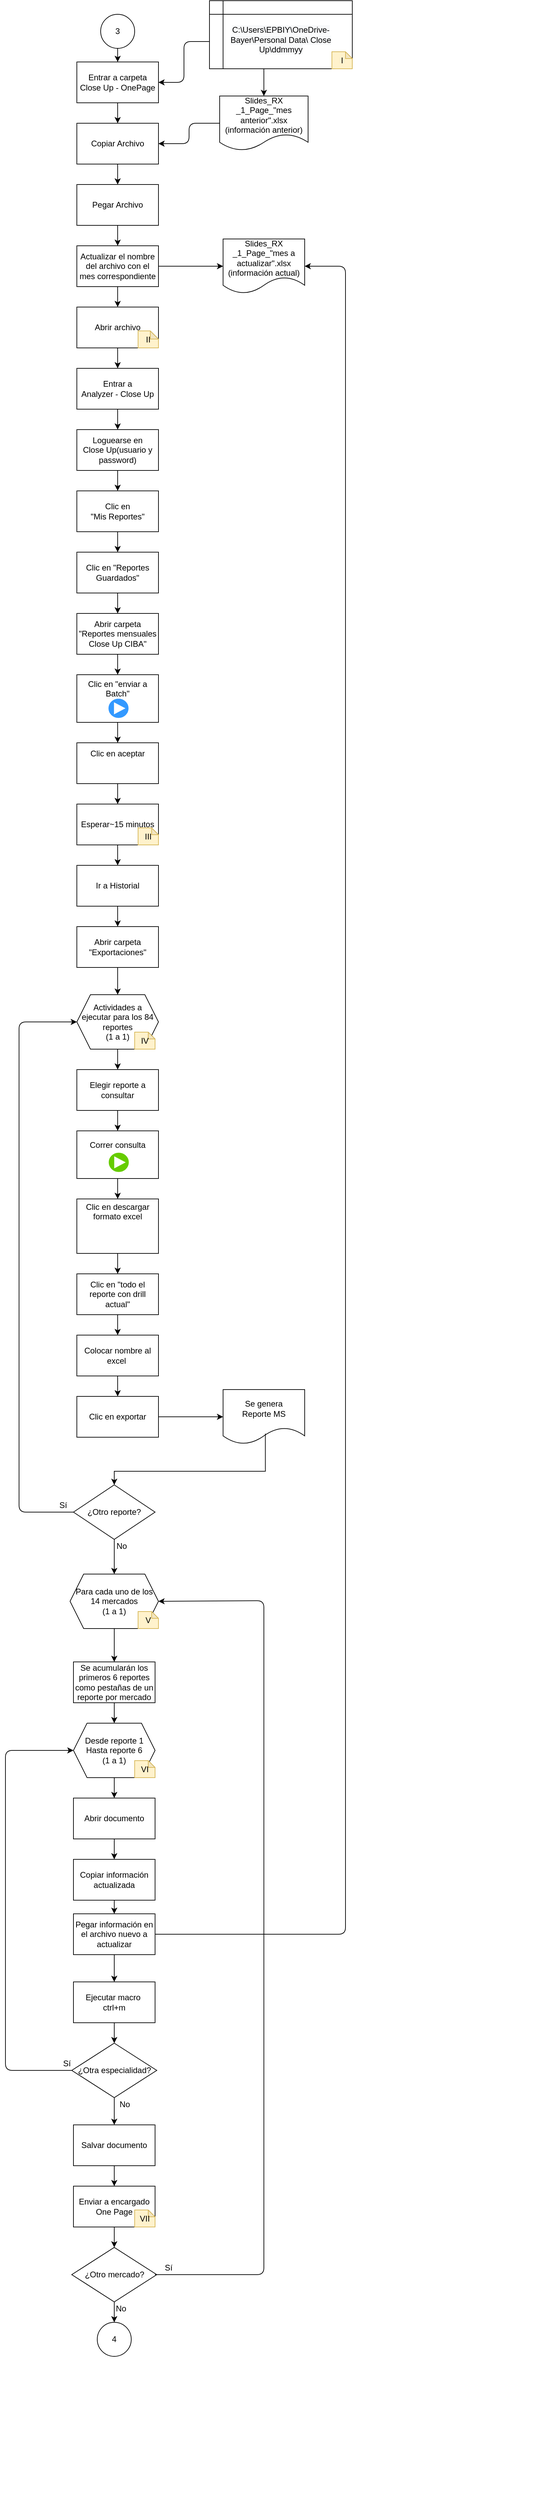 <mxfile version="13.6.2" type="github">
  <diagram id="-NI7jD1zWgYqVaLlK_oN" name="Page-1">
    <mxGraphModel dx="925" dy="537" grid="1" gridSize="10" guides="1" tooltips="1" connect="1" arrows="1" fold="1" page="1" pageScale="1" pageWidth="1169" pageHeight="1654" math="0" shadow="0">
      <root>
        <mxCell id="0" />
        <mxCell id="1" parent="0" />
        <mxCell id="rOsCPLhGjKYMU-jZKiCi-13" value="" style="group;" parent="1" vertex="1" connectable="0">
          <mxGeometry x="165" y="1080" width="120" height="70" as="geometry" />
        </mxCell>
        <mxCell id="rOsCPLhGjKYMU-jZKiCi-7" value="Clic en &quot;enviar a Batch&quot;&lt;br&gt;&lt;br&gt;&lt;br&gt;" style="whiteSpace=wrap;html=1;" parent="rOsCPLhGjKYMU-jZKiCi-13" vertex="1">
          <mxGeometry width="120" height="70" as="geometry" />
        </mxCell>
        <mxCell id="rOsCPLhGjKYMU-jZKiCi-8" value="" style="shape=mxgraph.bpmn.shape;html=1;verticalLabelPosition=bottom;labelBackgroundColor=#ffffff;verticalAlign=top;align=center;perimeter=ellipsePerimeter;outlineConnect=0;outline=end;symbol=signal;rotation=90;strokeColor=#FFFFFF;fillColor=#3399FF;" parent="rOsCPLhGjKYMU-jZKiCi-13" vertex="1">
          <mxGeometry x="45.63" y="33.13" width="31.25" height="32.5" as="geometry" />
        </mxCell>
        <mxCell id="CPMlRQxNfgsovF9pAXsS-1" value="3&lt;br&gt;" style="ellipse;whiteSpace=wrap;html=1;aspect=fixed;" parent="1" vertex="1">
          <mxGeometry x="200" y="110" width="50" height="50" as="geometry" />
        </mxCell>
        <mxCell id="CPMlRQxNfgsovF9pAXsS-2" value="Entrar a carpeta Close Up - OnePage" style="whiteSpace=wrap;html=1;" parent="1" vertex="1">
          <mxGeometry x="165" y="180" width="120" height="60" as="geometry" />
        </mxCell>
        <mxCell id="CPMlRQxNfgsovF9pAXsS-6" value="Copiar Archivo" style="whiteSpace=wrap;html=1;" parent="1" vertex="1">
          <mxGeometry x="165" y="270" width="120" height="60" as="geometry" />
        </mxCell>
        <mxCell id="CPMlRQxNfgsovF9pAXsS-11" value="Slides_RX _1_Page_&quot;mes anterior&quot;.xlsx (información anterior)" style="shape=document;whiteSpace=wrap;html=1;boundedLbl=1;" parent="1" vertex="1">
          <mxGeometry x="375" y="230" width="130" height="80" as="geometry" />
        </mxCell>
        <mxCell id="CPMlRQxNfgsovF9pAXsS-12" value="" style="endArrow=classic;html=1;exitX=0.5;exitY=1;exitDx=0;exitDy=0;entryX=0.5;entryY=0;entryDx=0;entryDy=0;" parent="1" source="CPMlRQxNfgsovF9pAXsS-1" target="CPMlRQxNfgsovF9pAXsS-2" edge="1">
          <mxGeometry width="50" height="50" relative="1" as="geometry">
            <mxPoint x="380" y="320" as="sourcePoint" />
            <mxPoint x="430" y="270" as="targetPoint" />
          </mxGeometry>
        </mxCell>
        <mxCell id="CPMlRQxNfgsovF9pAXsS-13" value="" style="endArrow=classic;html=1;exitX=0.5;exitY=1;exitDx=0;exitDy=0;entryX=0.5;entryY=0;entryDx=0;entryDy=0;" parent="1" source="CPMlRQxNfgsovF9pAXsS-2" target="CPMlRQxNfgsovF9pAXsS-6" edge="1">
          <mxGeometry width="50" height="50" relative="1" as="geometry">
            <mxPoint x="380" y="320" as="sourcePoint" />
            <mxPoint x="430" y="270" as="targetPoint" />
          </mxGeometry>
        </mxCell>
        <mxCell id="CPMlRQxNfgsovF9pAXsS-14" value="" style="endArrow=classic;html=1;exitX=0.5;exitY=1;exitDx=0;exitDy=0;entryX=0.5;entryY=0;entryDx=0;entryDy=0;" parent="1" target="CPMlRQxNfgsovF9pAXsS-11" edge="1">
          <mxGeometry width="50" height="50" relative="1" as="geometry">
            <mxPoint x="440" y="190" as="sourcePoint" />
            <mxPoint x="430" y="270" as="targetPoint" />
          </mxGeometry>
        </mxCell>
        <mxCell id="CPMlRQxNfgsovF9pAXsS-20" value="" style="edgeStyle=elbowEdgeStyle;elbow=horizontal;endArrow=classic;html=1;exitX=0;exitY=0.5;exitDx=0;exitDy=0;entryX=1;entryY=0.5;entryDx=0;entryDy=0;" parent="1" target="CPMlRQxNfgsovF9pAXsS-2" edge="1">
          <mxGeometry width="50" height="50" relative="1" as="geometry">
            <mxPoint x="360" y="150" as="sourcePoint" />
            <mxPoint x="430" y="270" as="targetPoint" />
          </mxGeometry>
        </mxCell>
        <mxCell id="CPMlRQxNfgsovF9pAXsS-22" value="" style="edgeStyle=elbowEdgeStyle;elbow=horizontal;endArrow=classic;html=1;exitX=0;exitY=0.5;exitDx=0;exitDy=0;entryX=1;entryY=0.5;entryDx=0;entryDy=0;" parent="1" source="CPMlRQxNfgsovF9pAXsS-11" target="CPMlRQxNfgsovF9pAXsS-6" edge="1">
          <mxGeometry width="50" height="50" relative="1" as="geometry">
            <mxPoint x="370" y="160" as="sourcePoint" />
            <mxPoint x="295" y="220" as="targetPoint" />
          </mxGeometry>
        </mxCell>
        <mxCell id="CPMlRQxNfgsovF9pAXsS-23" value="Pegar Archivo" style="whiteSpace=wrap;html=1;" parent="1" vertex="1">
          <mxGeometry x="165" y="360" width="120" height="60" as="geometry" />
        </mxCell>
        <mxCell id="CPMlRQxNfgsovF9pAXsS-36" value="" style="edgeStyle=orthogonalEdgeStyle;orthogonalLoop=1;jettySize=auto;html=1;" parent="1" source="CPMlRQxNfgsovF9pAXsS-24" target="CPMlRQxNfgsovF9pAXsS-25" edge="1">
          <mxGeometry relative="1" as="geometry" />
        </mxCell>
        <mxCell id="CPMlRQxNfgsovF9pAXsS-24" value="Actualizar el nombre del archivo con el mes correspondiente" style="whiteSpace=wrap;html=1;" parent="1" vertex="1">
          <mxGeometry x="165" y="450" width="120" height="60" as="geometry" />
        </mxCell>
        <mxCell id="CPMlRQxNfgsovF9pAXsS-25" value="Slides_RX _1_Page_&quot;mes a actualizar&quot;.xlsx (información actual)" style="shape=document;whiteSpace=wrap;html=1;boundedLbl=1;" parent="1" vertex="1">
          <mxGeometry x="380" y="440" width="120" height="80" as="geometry" />
        </mxCell>
        <mxCell id="CPMlRQxNfgsovF9pAXsS-26" value="Abrir archivo" style="whiteSpace=wrap;html=1;" parent="1" vertex="1">
          <mxGeometry x="165" y="540" width="120" height="60" as="geometry" />
        </mxCell>
        <mxCell id="CPMlRQxNfgsovF9pAXsS-34" value="" style="edgeStyle=orthogonalEdgeStyle;orthogonalLoop=1;jettySize=auto;html=1;" parent="1" source="CPMlRQxNfgsovF9pAXsS-27" target="CPMlRQxNfgsovF9pAXsS-28" edge="1">
          <mxGeometry relative="1" as="geometry" />
        </mxCell>
        <mxCell id="CPMlRQxNfgsovF9pAXsS-27" value="Entrar a &lt;br&gt;Analyzer - Close Up" style="whiteSpace=wrap;html=1;" parent="1" vertex="1">
          <mxGeometry x="165" y="630" width="120" height="60" as="geometry" />
        </mxCell>
        <mxCell id="rOsCPLhGjKYMU-jZKiCi-2" value="" style="edgeStyle=orthogonalEdgeStyle;orthogonalLoop=1;jettySize=auto;html=1;" parent="1" source="CPMlRQxNfgsovF9pAXsS-28" target="rOsCPLhGjKYMU-jZKiCi-1" edge="1">
          <mxGeometry relative="1" as="geometry" />
        </mxCell>
        <mxCell id="CPMlRQxNfgsovF9pAXsS-28" value="Loguearse en &lt;br&gt;Close Up(usuario y password)" style="whiteSpace=wrap;html=1;" parent="1" vertex="1">
          <mxGeometry x="165" y="720" width="120" height="60" as="geometry" />
        </mxCell>
        <mxCell id="CPMlRQxNfgsovF9pAXsS-29" value="" style="endArrow=classic;html=1;exitX=0.5;exitY=1;exitDx=0;exitDy=0;entryX=0.5;entryY=0;entryDx=0;entryDy=0;" parent="1" source="CPMlRQxNfgsovF9pAXsS-6" target="CPMlRQxNfgsovF9pAXsS-23" edge="1">
          <mxGeometry width="50" height="50" relative="1" as="geometry">
            <mxPoint x="380" y="480" as="sourcePoint" />
            <mxPoint x="430" y="430" as="targetPoint" />
          </mxGeometry>
        </mxCell>
        <mxCell id="CPMlRQxNfgsovF9pAXsS-30" value="" style="endArrow=classic;html=1;exitX=0.5;exitY=1;exitDx=0;exitDy=0;" parent="1" source="CPMlRQxNfgsovF9pAXsS-23" target="CPMlRQxNfgsovF9pAXsS-24" edge="1">
          <mxGeometry width="50" height="50" relative="1" as="geometry">
            <mxPoint x="380" y="480" as="sourcePoint" />
            <mxPoint x="430" y="430" as="targetPoint" />
          </mxGeometry>
        </mxCell>
        <mxCell id="CPMlRQxNfgsovF9pAXsS-31" value="" style="endArrow=classic;html=1;exitX=0.5;exitY=1;exitDx=0;exitDy=0;entryX=0.5;entryY=0;entryDx=0;entryDy=0;" parent="1" source="CPMlRQxNfgsovF9pAXsS-24" target="CPMlRQxNfgsovF9pAXsS-26" edge="1">
          <mxGeometry width="50" height="50" relative="1" as="geometry">
            <mxPoint x="380" y="480" as="sourcePoint" />
            <mxPoint x="430" y="430" as="targetPoint" />
          </mxGeometry>
        </mxCell>
        <mxCell id="CPMlRQxNfgsovF9pAXsS-32" value="" style="endArrow=classic;html=1;exitX=0.5;exitY=1;exitDx=0;exitDy=0;entryX=0.5;entryY=0;entryDx=0;entryDy=0;" parent="1" source="CPMlRQxNfgsovF9pAXsS-26" target="CPMlRQxNfgsovF9pAXsS-27" edge="1">
          <mxGeometry width="50" height="50" relative="1" as="geometry">
            <mxPoint x="380" y="480" as="sourcePoint" />
            <mxPoint x="430" y="430" as="targetPoint" />
          </mxGeometry>
        </mxCell>
        <mxCell id="rOsCPLhGjKYMU-jZKiCi-4" value="" style="edgeStyle=orthogonalEdgeStyle;orthogonalLoop=1;jettySize=auto;html=1;" parent="1" source="rOsCPLhGjKYMU-jZKiCi-1" target="rOsCPLhGjKYMU-jZKiCi-3" edge="1">
          <mxGeometry relative="1" as="geometry" />
        </mxCell>
        <mxCell id="rOsCPLhGjKYMU-jZKiCi-1" value="Clic en &lt;br&gt;&quot;Mis Reportes&quot;" style="whiteSpace=wrap;html=1;" parent="1" vertex="1">
          <mxGeometry x="165" y="810" width="120" height="60" as="geometry" />
        </mxCell>
        <mxCell id="rOsCPLhGjKYMU-jZKiCi-6" value="" style="edgeStyle=orthogonalEdgeStyle;orthogonalLoop=1;jettySize=auto;html=1;" parent="1" source="rOsCPLhGjKYMU-jZKiCi-3" target="rOsCPLhGjKYMU-jZKiCi-5" edge="1">
          <mxGeometry relative="1" as="geometry" />
        </mxCell>
        <mxCell id="rOsCPLhGjKYMU-jZKiCi-3" value="Clic en &quot;Reportes Guardados&quot;" style="whiteSpace=wrap;html=1;" parent="1" vertex="1">
          <mxGeometry x="165" y="900" width="120" height="60" as="geometry" />
        </mxCell>
        <mxCell id="rOsCPLhGjKYMU-jZKiCi-12" value="" style="edgeStyle=orthogonalEdgeStyle;orthogonalLoop=1;jettySize=auto;html=1;" parent="1" source="rOsCPLhGjKYMU-jZKiCi-5" edge="1">
          <mxGeometry relative="1" as="geometry">
            <mxPoint x="225" y="1080" as="targetPoint" />
          </mxGeometry>
        </mxCell>
        <mxCell id="rOsCPLhGjKYMU-jZKiCi-5" value="Abrir carpeta &quot;Reportes mensuales Close Up CIBA&quot;" style="whiteSpace=wrap;html=1;" parent="1" vertex="1">
          <mxGeometry x="165" y="990" width="120" height="60" as="geometry" />
        </mxCell>
        <mxCell id="rOsCPLhGjKYMU-jZKiCi-38" value="" style="edgeStyle=orthogonalEdgeStyle;orthogonalLoop=1;jettySize=auto;html=1;" parent="1" source="rOsCPLhGjKYMU-jZKiCi-17" target="rOsCPLhGjKYMU-jZKiCi-37" edge="1">
          <mxGeometry relative="1" as="geometry" />
        </mxCell>
        <mxCell id="rOsCPLhGjKYMU-jZKiCi-17" value="Clic en aceptar&lt;br&gt;&lt;br&gt;&lt;br&gt;" style="whiteSpace=wrap;html=1;" parent="1" vertex="1">
          <mxGeometry x="165" y="1180" width="120" height="60" as="geometry" />
        </mxCell>
        <mxCell id="rOsCPLhGjKYMU-jZKiCi-30" value="" style="shape=image;html=1;verticalAlign=top;verticalLabelPosition=bottom;labelBackgroundColor=#ffffff;imageAspect=0;aspect=fixed;image=https://cdn3.iconfinder.com/data/icons/musthave/128/Check.png;strokeColor=#FFFFFF;fillColor=#3399FF;" parent="1" vertex="1">
          <mxGeometry x="211" y="1212" width="28" height="28" as="geometry" />
        </mxCell>
        <mxCell id="rOsCPLhGjKYMU-jZKiCi-35" value="" style="edgeStyle=orthogonalEdgeStyle;orthogonalLoop=1;jettySize=auto;html=1;" parent="1" source="rOsCPLhGjKYMU-jZKiCi-7" edge="1">
          <mxGeometry relative="1" as="geometry">
            <mxPoint x="225" y="1180" as="targetPoint" />
          </mxGeometry>
        </mxCell>
        <mxCell id="rOsCPLhGjKYMU-jZKiCi-40" value="" style="edgeStyle=orthogonalEdgeStyle;orthogonalLoop=1;jettySize=auto;html=1;" parent="1" source="rOsCPLhGjKYMU-jZKiCi-37" target="rOsCPLhGjKYMU-jZKiCi-39" edge="1">
          <mxGeometry relative="1" as="geometry" />
        </mxCell>
        <mxCell id="rOsCPLhGjKYMU-jZKiCi-37" value="Esperar~15 minutos" style="whiteSpace=wrap;html=1;" parent="1" vertex="1">
          <mxGeometry x="165" y="1270" width="120" height="60" as="geometry" />
        </mxCell>
        <mxCell id="rOsCPLhGjKYMU-jZKiCi-42" value="" style="edgeStyle=orthogonalEdgeStyle;orthogonalLoop=1;jettySize=auto;html=1;" parent="1" source="rOsCPLhGjKYMU-jZKiCi-39" target="rOsCPLhGjKYMU-jZKiCi-41" edge="1">
          <mxGeometry relative="1" as="geometry" />
        </mxCell>
        <mxCell id="rOsCPLhGjKYMU-jZKiCi-39" value="Ir a Historial" style="whiteSpace=wrap;html=1;" parent="1" vertex="1">
          <mxGeometry x="165" y="1360" width="120" height="60" as="geometry" />
        </mxCell>
        <mxCell id="rOsCPLhGjKYMU-jZKiCi-99" value="" style="edgeStyle=orthogonalEdgeStyle;rounded=0;orthogonalLoop=1;jettySize=auto;html=1;" parent="1" source="rOsCPLhGjKYMU-jZKiCi-41" target="rOsCPLhGjKYMU-jZKiCi-98" edge="1">
          <mxGeometry relative="1" as="geometry" />
        </mxCell>
        <mxCell id="rOsCPLhGjKYMU-jZKiCi-41" value="Abrir carpeta &quot;Exportaciones&quot;" style="whiteSpace=wrap;html=1;" parent="1" vertex="1">
          <mxGeometry x="165" y="1450" width="120" height="60" as="geometry" />
        </mxCell>
        <mxCell id="rOsCPLhGjKYMU-jZKiCi-56" value="" style="edgeStyle=orthogonalEdgeStyle;orthogonalLoop=1;jettySize=auto;html=1;" parent="1" source="rOsCPLhGjKYMU-jZKiCi-52" target="rOsCPLhGjKYMU-jZKiCi-54" edge="1">
          <mxGeometry relative="1" as="geometry" />
        </mxCell>
        <mxCell id="rOsCPLhGjKYMU-jZKiCi-70" value="" style="endArrow=classic;html=1;entryX=1;entryY=0.5;entryDx=0;entryDy=0;exitX=1;exitY=0.5;exitDx=0;exitDy=0;" parent="1" source="rOsCPLhGjKYMU-jZKiCi-68" target="CPMlRQxNfgsovF9pAXsS-25" edge="1">
          <mxGeometry width="50" height="50" relative="1" as="geometry">
            <mxPoint x="460" y="2520" as="sourcePoint" />
            <mxPoint x="640" y="480" as="targetPoint" />
            <Array as="points">
              <mxPoint x="560" y="2930" />
              <mxPoint x="560" y="480" />
            </Array>
          </mxGeometry>
        </mxCell>
        <mxCell id="rOsCPLhGjKYMU-jZKiCi-80" value="" style="endArrow=classic;html=1;entryX=0;entryY=0.5;entryDx=0;entryDy=0;exitX=0;exitY=0.5;exitDx=0;exitDy=0;" parent="1" source="rOsCPLhGjKYMU-jZKiCi-71" target="rOsCPLhGjKYMU-jZKiCi-98" edge="1">
          <mxGeometry width="50" height="50" relative="1" as="geometry">
            <mxPoint x="30" y="2690" as="sourcePoint" />
            <mxPoint x="130" y="1558.519" as="targetPoint" />
            <Array as="points">
              <mxPoint x="80" y="2310" />
              <mxPoint x="80" y="1590" />
            </Array>
          </mxGeometry>
        </mxCell>
        <mxCell id="rOsCPLhGjKYMU-jZKiCi-96" value="" style="group" parent="1" vertex="1" connectable="0">
          <mxGeometry x="165" y="2050" width="335" height="160" as="geometry" />
        </mxCell>
        <mxCell id="rOsCPLhGjKYMU-jZKiCi-54" value="Colocar nombre al excel&amp;nbsp;" style="whiteSpace=wrap;html=1;" parent="rOsCPLhGjKYMU-jZKiCi-96" vertex="1">
          <mxGeometry width="120" height="60" as="geometry" />
        </mxCell>
        <mxCell id="rOsCPLhGjKYMU-jZKiCi-57" value="Clic en exportar" style="whiteSpace=wrap;html=1;" parent="rOsCPLhGjKYMU-jZKiCi-96" vertex="1">
          <mxGeometry y="90" width="120" height="60" as="geometry" />
        </mxCell>
        <mxCell id="rOsCPLhGjKYMU-jZKiCi-58" value="" style="edgeStyle=orthogonalEdgeStyle;orthogonalLoop=1;jettySize=auto;html=1;" parent="rOsCPLhGjKYMU-jZKiCi-96" source="rOsCPLhGjKYMU-jZKiCi-54" target="rOsCPLhGjKYMU-jZKiCi-57" edge="1">
          <mxGeometry relative="1" as="geometry" />
        </mxCell>
        <mxCell id="rOsCPLhGjKYMU-jZKiCi-60" value="Se genera&lt;br&gt;Reporte MS" style="shape=document;whiteSpace=wrap;html=1;boundedLbl=1;" parent="rOsCPLhGjKYMU-jZKiCi-96" vertex="1">
          <mxGeometry x="215" y="80" width="120" height="80" as="geometry" />
        </mxCell>
        <mxCell id="rOsCPLhGjKYMU-jZKiCi-61" value="" style="edgeStyle=orthogonalEdgeStyle;orthogonalLoop=1;jettySize=auto;html=1;" parent="rOsCPLhGjKYMU-jZKiCi-96" source="rOsCPLhGjKYMU-jZKiCi-57" target="rOsCPLhGjKYMU-jZKiCi-60" edge="1">
          <mxGeometry relative="1" as="geometry" />
        </mxCell>
        <mxCell id="rOsCPLhGjKYMU-jZKiCi-97" value="" style="group" parent="1" vertex="1" connectable="0">
          <mxGeometry x="165" y="1660" width="120" height="360" as="geometry" />
        </mxCell>
        <mxCell id="rOsCPLhGjKYMU-jZKiCi-43" value="Elegir reporte a consultar" style="whiteSpace=wrap;html=1;" parent="rOsCPLhGjKYMU-jZKiCi-97" vertex="1">
          <mxGeometry width="120" height="60" as="geometry" />
        </mxCell>
        <mxCell id="rOsCPLhGjKYMU-jZKiCi-44" value="Correr consulta&lt;br&gt;&lt;br&gt;&lt;br&gt;" style="whiteSpace=wrap;html=1;" parent="rOsCPLhGjKYMU-jZKiCi-97" vertex="1">
          <mxGeometry y="90" width="120" height="70" as="geometry" />
        </mxCell>
        <mxCell id="rOsCPLhGjKYMU-jZKiCi-46" value="" style="edgeStyle=orthogonalEdgeStyle;orthogonalLoop=1;jettySize=auto;html=1;" parent="rOsCPLhGjKYMU-jZKiCi-97" source="rOsCPLhGjKYMU-jZKiCi-43" target="rOsCPLhGjKYMU-jZKiCi-44" edge="1">
          <mxGeometry relative="1" as="geometry" />
        </mxCell>
        <mxCell id="rOsCPLhGjKYMU-jZKiCi-48" value="" style="shape=mxgraph.bpmn.shape;html=1;verticalLabelPosition=bottom;labelBackgroundColor=#ffffff;verticalAlign=top;align=center;perimeter=ellipsePerimeter;outlineConnect=0;outline=end;symbol=signal;rotation=90;strokeColor=#FFFFFF;fillColor=#66CC00;" parent="rOsCPLhGjKYMU-jZKiCi-97" vertex="1">
          <mxGeometry x="46" y="120" width="31.25" height="32.5" as="geometry" />
        </mxCell>
        <mxCell id="rOsCPLhGjKYMU-jZKiCi-49" value="Clic en descargar formato excel&lt;br&gt;&lt;br&gt;&lt;br&gt;&lt;br&gt;" style="whiteSpace=wrap;html=1;" parent="rOsCPLhGjKYMU-jZKiCi-97" vertex="1">
          <mxGeometry y="190" width="120" height="80" as="geometry" />
        </mxCell>
        <mxCell id="rOsCPLhGjKYMU-jZKiCi-50" value="" style="edgeStyle=orthogonalEdgeStyle;orthogonalLoop=1;jettySize=auto;html=1;" parent="rOsCPLhGjKYMU-jZKiCi-97" source="rOsCPLhGjKYMU-jZKiCi-44" target="rOsCPLhGjKYMU-jZKiCi-49" edge="1">
          <mxGeometry relative="1" as="geometry" />
        </mxCell>
        <mxCell id="rOsCPLhGjKYMU-jZKiCi-51" value="" style="shape=image;html=1;verticalAlign=top;verticalLabelPosition=bottom;labelBackgroundColor=#ffffff;imageAspect=0;aspect=fixed;image=https://cdn4.iconfinder.com/data/icons/logos-and-brands/512/119_Excel_logo_logos-128.png;strokeColor=#FFFFFF;fillColor=#66CC00;" parent="rOsCPLhGjKYMU-jZKiCi-97" vertex="1">
          <mxGeometry x="44" y="230" width="30" height="30" as="geometry" />
        </mxCell>
        <mxCell id="rOsCPLhGjKYMU-jZKiCi-52" value="Clic en &quot;todo el reporte con drill actual&quot;" style="whiteSpace=wrap;html=1;" parent="rOsCPLhGjKYMU-jZKiCi-97" vertex="1">
          <mxGeometry y="300" width="120" height="60" as="geometry" />
        </mxCell>
        <mxCell id="rOsCPLhGjKYMU-jZKiCi-53" value="" style="edgeStyle=orthogonalEdgeStyle;orthogonalLoop=1;jettySize=auto;html=1;" parent="rOsCPLhGjKYMU-jZKiCi-97" source="rOsCPLhGjKYMU-jZKiCi-49" target="rOsCPLhGjKYMU-jZKiCi-52" edge="1">
          <mxGeometry relative="1" as="geometry" />
        </mxCell>
        <mxCell id="rOsCPLhGjKYMU-jZKiCi-98" value="Actividades a &lt;br&gt;ejecutar para los 84 reportes&lt;br&gt;(1 a 1)" style="shape=hexagon;perimeter=hexagonPerimeter2;whiteSpace=wrap;html=1;fixedSize=1;" parent="1" vertex="1">
          <mxGeometry x="165" y="1550" width="120" height="80" as="geometry" />
        </mxCell>
        <mxCell id="rOsCPLhGjKYMU-jZKiCi-100" value="" style="endArrow=classic;html=1;exitX=0.5;exitY=1;exitDx=0;exitDy=0;" parent="1" source="rOsCPLhGjKYMU-jZKiCi-98" target="rOsCPLhGjKYMU-jZKiCi-43" edge="1">
          <mxGeometry width="50" height="50" relative="1" as="geometry">
            <mxPoint x="210" y="1580" as="sourcePoint" />
            <mxPoint x="260" y="1530" as="targetPoint" />
          </mxGeometry>
        </mxCell>
        <mxCell id="rOsCPLhGjKYMU-jZKiCi-101" value="" style="group" parent="1" vertex="1" connectable="0">
          <mxGeometry x="120" y="2660" width="410" height="1100" as="geometry" />
        </mxCell>
        <mxCell id="rOsCPLhGjKYMU-jZKiCi-95" value="" style="group" parent="rOsCPLhGjKYMU-jZKiCi-101" vertex="1" connectable="0">
          <mxGeometry x="40" width="370" height="1100" as="geometry" />
        </mxCell>
        <mxCell id="rOsCPLhGjKYMU-jZKiCi-121" value="" style="group" parent="rOsCPLhGjKYMU-jZKiCi-95" vertex="1" connectable="0">
          <mxGeometry x="590" y="41" width="120" height="60" as="geometry" />
        </mxCell>
        <mxCell id="rOsCPLhGjKYMU-jZKiCi-126" value="" style="group" parent="rOsCPLhGjKYMU-jZKiCi-101" vertex="1" connectable="0">
          <mxGeometry y="240" width="270" height="860" as="geometry" />
        </mxCell>
        <mxCell id="rOsCPLhGjKYMU-jZKiCi-68" value="Pegar información en el archivo nuevo a actualizar" style="whiteSpace=wrap;html=1;" parent="rOsCPLhGjKYMU-jZKiCi-126" vertex="1">
          <mxGeometry x="40" width="120" height="60" as="geometry" />
        </mxCell>
        <mxCell id="rOsCPLhGjKYMU-jZKiCi-93" value="" style="group" parent="rOsCPLhGjKYMU-jZKiCi-126" vertex="1" connectable="0">
          <mxGeometry y="100" width="170" height="199" as="geometry" />
        </mxCell>
        <mxCell id="rOsCPLhGjKYMU-jZKiCi-74" value="Ejecutar macro&amp;nbsp;&lt;br&gt;ctrl+m" style="whiteSpace=wrap;html=1;" parent="rOsCPLhGjKYMU-jZKiCi-93" vertex="1">
          <mxGeometry x="40" width="120" height="60" as="geometry" />
        </mxCell>
        <mxCell id="rOsCPLhGjKYMU-jZKiCi-108" value="¿Otra especialidad?" style="rhombus;whiteSpace=wrap;html=1;" parent="rOsCPLhGjKYMU-jZKiCi-93" vertex="1">
          <mxGeometry x="37.5" y="90" width="125" height="80" as="geometry" />
        </mxCell>
        <mxCell id="rOsCPLhGjKYMU-jZKiCi-137" value="" style="endArrow=classic;html=1;exitX=0.5;exitY=1;exitDx=0;exitDy=0;" parent="rOsCPLhGjKYMU-jZKiCi-93" source="rOsCPLhGjKYMU-jZKiCi-74" target="rOsCPLhGjKYMU-jZKiCi-108" edge="1">
          <mxGeometry width="50" height="50" relative="1" as="geometry">
            <mxPoint x="90" y="230" as="sourcePoint" />
            <mxPoint x="140" y="180" as="targetPoint" />
          </mxGeometry>
        </mxCell>
        <mxCell id="rOsCPLhGjKYMU-jZKiCi-138" value="Sí" style="text;html=1;align=center;verticalAlign=middle;resizable=0;points=[];autosize=1;" parent="rOsCPLhGjKYMU-jZKiCi-93" vertex="1">
          <mxGeometry x="15" y="110" width="30" height="20" as="geometry" />
        </mxCell>
        <mxCell id="rOsCPLhGjKYMU-jZKiCi-139" value="No" style="text;html=1;align=center;verticalAlign=middle;resizable=0;points=[];autosize=1;" parent="rOsCPLhGjKYMU-jZKiCi-93" vertex="1">
          <mxGeometry x="100" y="170" width="30" height="20" as="geometry" />
        </mxCell>
        <mxCell id="rOsCPLhGjKYMU-jZKiCi-81" value="" style="endArrow=classic;html=1;entryX=0.5;entryY=0;entryDx=0;entryDy=0;exitX=0.5;exitY=1;exitDx=0;exitDy=0;" parent="rOsCPLhGjKYMU-jZKiCi-126" source="rOsCPLhGjKYMU-jZKiCi-108" target="rOsCPLhGjKYMU-jZKiCi-73" edge="1">
          <mxGeometry width="50" height="50" relative="1" as="geometry">
            <mxPoint x="70" y="300" as="sourcePoint" />
            <mxPoint x="305" y="70" as="targetPoint" />
            <Array as="points">
              <mxPoint x="100" y="300" />
            </Array>
          </mxGeometry>
        </mxCell>
        <mxCell id="rOsCPLhGjKYMU-jZKiCi-78" value="" style="edgeStyle=orthogonalEdgeStyle;orthogonalLoop=1;jettySize=auto;html=1;" parent="rOsCPLhGjKYMU-jZKiCi-126" source="rOsCPLhGjKYMU-jZKiCi-68" target="rOsCPLhGjKYMU-jZKiCi-74" edge="1">
          <mxGeometry relative="1" as="geometry" />
        </mxCell>
        <mxCell id="rOsCPLhGjKYMU-jZKiCi-73" value="Salvar documento" style="whiteSpace=wrap;html=1;" parent="rOsCPLhGjKYMU-jZKiCi-126" vertex="1">
          <mxGeometry x="40" y="310" width="120" height="60" as="geometry" />
        </mxCell>
        <mxCell id="rOsCPLhGjKYMU-jZKiCi-85" value="Enviar a encargado One Page" style="whiteSpace=wrap;html=1;" parent="rOsCPLhGjKYMU-jZKiCi-126" vertex="1">
          <mxGeometry x="40" y="400" width="120" height="60" as="geometry" />
        </mxCell>
        <mxCell id="rOsCPLhGjKYMU-jZKiCi-87" value="4" style="ellipse;whiteSpace=wrap;html=1;aspect=fixed;" parent="rOsCPLhGjKYMU-jZKiCi-126" vertex="1">
          <mxGeometry x="75" y="600" width="50" height="50" as="geometry" />
        </mxCell>
        <mxCell id="rOsCPLhGjKYMU-jZKiCi-142" value="" style="endArrow=classic;html=1;exitX=0.5;exitY=1;exitDx=0;exitDy=0;entryX=0.5;entryY=0;entryDx=0;entryDy=0;" parent="rOsCPLhGjKYMU-jZKiCi-126" source="rOsCPLhGjKYMU-jZKiCi-73" target="rOsCPLhGjKYMU-jZKiCi-85" edge="1">
          <mxGeometry width="50" height="50" relative="1" as="geometry">
            <mxPoint x="70" y="520" as="sourcePoint" />
            <mxPoint x="120" y="470" as="targetPoint" />
          </mxGeometry>
        </mxCell>
        <mxCell id="rOsCPLhGjKYMU-jZKiCi-141" value="" style="endArrow=classic;html=1;entryX=0.5;entryY=0;entryDx=0;entryDy=0;" parent="rOsCPLhGjKYMU-jZKiCi-126" target="rOsCPLhGjKYMU-jZKiCi-87" edge="1">
          <mxGeometry width="50" height="50" relative="1" as="geometry">
            <mxPoint x="100" y="570" as="sourcePoint" />
            <mxPoint x="120" y="470" as="targetPoint" />
          </mxGeometry>
        </mxCell>
        <mxCell id="rOsCPLhGjKYMU-jZKiCi-147" value="¿Otro mercado?" style="rhombus;whiteSpace=wrap;html=1;" parent="rOsCPLhGjKYMU-jZKiCi-126" vertex="1">
          <mxGeometry x="37.5" y="490" width="125" height="80" as="geometry" />
        </mxCell>
        <mxCell id="rOsCPLhGjKYMU-jZKiCi-148" value="" style="endArrow=classic;html=1;exitX=0.5;exitY=1;exitDx=0;exitDy=0;" parent="rOsCPLhGjKYMU-jZKiCi-126" source="rOsCPLhGjKYMU-jZKiCi-85" target="rOsCPLhGjKYMU-jZKiCi-147" edge="1">
          <mxGeometry width="50" height="50" relative="1" as="geometry">
            <mxPoint x="170" y="450" as="sourcePoint" />
            <mxPoint x="220" y="400" as="targetPoint" />
          </mxGeometry>
        </mxCell>
        <mxCell id="rOsCPLhGjKYMU-jZKiCi-149" value="No" style="text;html=1;strokeColor=none;fillColor=none;align=center;verticalAlign=middle;whiteSpace=wrap;rounded=0;" parent="rOsCPLhGjKYMU-jZKiCi-126" vertex="1">
          <mxGeometry x="90" y="570" width="40" height="20" as="geometry" />
        </mxCell>
        <mxCell id="rOsCPLhGjKYMU-jZKiCi-152" value="Sí" style="text;html=1;strokeColor=none;fillColor=none;align=center;verticalAlign=middle;whiteSpace=wrap;rounded=0;" parent="rOsCPLhGjKYMU-jZKiCi-126" vertex="1">
          <mxGeometry x="160" y="510" width="40" height="20" as="geometry" />
        </mxCell>
        <mxCell id="iIApUL4m-jLUWPLR39-s-9" value="VII" style="shape=note;whiteSpace=wrap;html=1;backgroundOutline=1;darkOpacity=0.05;fillColor=#fff2cc;strokeColor=#d6b656;size=10;" vertex="1" parent="rOsCPLhGjKYMU-jZKiCi-126">
          <mxGeometry x="130" y="435" width="30" height="25" as="geometry" />
        </mxCell>
        <mxCell id="rOsCPLhGjKYMU-jZKiCi-69" value="" style="edgeStyle=orthogonalEdgeStyle;orthogonalLoop=1;jettySize=auto;html=1;" parent="rOsCPLhGjKYMU-jZKiCi-101" source="rOsCPLhGjKYMU-jZKiCi-59" target="rOsCPLhGjKYMU-jZKiCi-68" edge="1">
          <mxGeometry relative="1" as="geometry" />
        </mxCell>
        <mxCell id="rOsCPLhGjKYMU-jZKiCi-59" value="Copiar información actualizada" style="whiteSpace=wrap;html=1;" parent="rOsCPLhGjKYMU-jZKiCi-101" vertex="1">
          <mxGeometry x="40" y="160" width="120" height="60" as="geometry" />
        </mxCell>
        <mxCell id="rOsCPLhGjKYMU-jZKiCi-75" value="Abrir documento" style="whiteSpace=wrap;html=1;" parent="rOsCPLhGjKYMU-jZKiCi-101" vertex="1">
          <mxGeometry x="40" y="70" width="120" height="60" as="geometry" />
        </mxCell>
        <mxCell id="rOsCPLhGjKYMU-jZKiCi-77" value="" style="edgeStyle=orthogonalEdgeStyle;orthogonalLoop=1;jettySize=auto;html=1;" parent="rOsCPLhGjKYMU-jZKiCi-101" source="rOsCPLhGjKYMU-jZKiCi-75" target="rOsCPLhGjKYMU-jZKiCi-59" edge="1">
          <mxGeometry relative="1" as="geometry" />
        </mxCell>
        <mxCell id="rOsCPLhGjKYMU-jZKiCi-122" value="" style="edgeStyle=orthogonalEdgeStyle;rounded=0;orthogonalLoop=1;jettySize=auto;html=1;exitX=0.518;exitY=0.809;exitDx=0;exitDy=0;exitPerimeter=0;entryX=0.5;entryY=0;entryDx=0;entryDy=0;" parent="1" source="rOsCPLhGjKYMU-jZKiCi-60" target="rOsCPLhGjKYMU-jZKiCi-71" edge="1">
          <mxGeometry relative="1" as="geometry">
            <mxPoint x="170" y="2230" as="targetPoint" />
            <Array as="points">
              <mxPoint x="442" y="2250" />
              <mxPoint x="220" y="2250" />
            </Array>
          </mxGeometry>
        </mxCell>
        <mxCell id="rOsCPLhGjKYMU-jZKiCi-127" value="" style="edgeStyle=orthogonalEdgeStyle;rounded=0;orthogonalLoop=1;jettySize=auto;html=1;entryX=0.5;entryY=0;entryDx=0;entryDy=0;exitX=0.5;exitY=1;exitDx=0;exitDy=0;" parent="1" source="rOsCPLhGjKYMU-jZKiCi-146" target="rOsCPLhGjKYMU-jZKiCi-116" edge="1">
          <mxGeometry relative="1" as="geometry">
            <mxPoint x="40" y="2500" as="sourcePoint" />
            <mxPoint x="200" y="2430" as="targetPoint" />
          </mxGeometry>
        </mxCell>
        <mxCell id="rOsCPLhGjKYMU-jZKiCi-71" value="¿Otro reporte?" style="rhombus;whiteSpace=wrap;html=1;" parent="1" vertex="1">
          <mxGeometry x="160" y="2270" width="120" height="80" as="geometry" />
        </mxCell>
        <mxCell id="rOsCPLhGjKYMU-jZKiCi-82" value="Sí" style="text;html=1;strokeColor=none;fillColor=none;align=center;verticalAlign=middle;whiteSpace=wrap;" parent="1" vertex="1">
          <mxGeometry x="125" y="2290" width="40" height="20" as="geometry" />
        </mxCell>
        <mxCell id="rOsCPLhGjKYMU-jZKiCi-84" value="No" style="text;html=1;strokeColor=none;fillColor=none;align=center;verticalAlign=middle;whiteSpace=wrap;" parent="1" vertex="1">
          <mxGeometry x="211" y="2350" width="40" height="20" as="geometry" />
        </mxCell>
        <mxCell id="rOsCPLhGjKYMU-jZKiCi-129" value="" style="edgeStyle=orthogonalEdgeStyle;rounded=0;orthogonalLoop=1;jettySize=auto;html=1;" parent="1" source="rOsCPLhGjKYMU-jZKiCi-116" target="rOsCPLhGjKYMU-jZKiCi-102" edge="1">
          <mxGeometry relative="1" as="geometry" />
        </mxCell>
        <mxCell id="rOsCPLhGjKYMU-jZKiCi-116" value="Se acumularán los primeros 6 reportes como pestañas de un reporte por mercado" style="rounded=0;whiteSpace=wrap;html=1;" parent="1" vertex="1">
          <mxGeometry x="160" y="2530" width="120" height="60" as="geometry" />
        </mxCell>
        <mxCell id="rOsCPLhGjKYMU-jZKiCi-130" value="" style="edgeStyle=orthogonalEdgeStyle;rounded=0;orthogonalLoop=1;jettySize=auto;html=1;" parent="1" source="rOsCPLhGjKYMU-jZKiCi-102" target="rOsCPLhGjKYMU-jZKiCi-75" edge="1">
          <mxGeometry relative="1" as="geometry" />
        </mxCell>
        <mxCell id="rOsCPLhGjKYMU-jZKiCi-102" value="Desde reporte 1&lt;br&gt;Hasta reporte 6&lt;br&gt;(1 a 1)" style="shape=hexagon;perimeter=hexagonPerimeter2;whiteSpace=wrap;html=1;fixedSize=1;" parent="1" vertex="1">
          <mxGeometry x="160" y="2620" width="120" height="80" as="geometry" />
        </mxCell>
        <mxCell id="rOsCPLhGjKYMU-jZKiCi-114" value="" style="endArrow=classic;html=1;exitX=0;exitY=0.5;exitDx=0;exitDy=0;entryX=0;entryY=0.5;entryDx=0;entryDy=0;" parent="1" source="rOsCPLhGjKYMU-jZKiCi-108" target="rOsCPLhGjKYMU-jZKiCi-102" edge="1">
          <mxGeometry width="50" height="50" relative="1" as="geometry">
            <mxPoint x="210" y="3180" as="sourcePoint" />
            <mxPoint x="260" y="3130" as="targetPoint" />
            <Array as="points">
              <mxPoint x="60" y="3130" />
              <mxPoint x="60" y="2660" />
            </Array>
          </mxGeometry>
        </mxCell>
        <mxCell id="rOsCPLhGjKYMU-jZKiCi-144" value="" style="endArrow=classic;html=1;exitX=0.5;exitY=1;exitDx=0;exitDy=0;entryX=0.5;entryY=0;entryDx=0;entryDy=0;" parent="1" source="rOsCPLhGjKYMU-jZKiCi-71" target="rOsCPLhGjKYMU-jZKiCi-146" edge="1">
          <mxGeometry width="50" height="50" relative="1" as="geometry">
            <mxPoint x="290" y="2560" as="sourcePoint" />
            <mxPoint x="340" y="2510" as="targetPoint" />
          </mxGeometry>
        </mxCell>
        <mxCell id="rOsCPLhGjKYMU-jZKiCi-146" value="Para cada uno de los 14 mercados &lt;br&gt;(1 a 1)" style="shape=hexagon;perimeter=hexagonPerimeter2;whiteSpace=wrap;html=1;fixedSize=1;" parent="1" vertex="1">
          <mxGeometry x="155" y="2401" width="130" height="80" as="geometry" />
        </mxCell>
        <mxCell id="rOsCPLhGjKYMU-jZKiCi-151" value="" style="endArrow=classic;html=1;entryX=1;entryY=0.5;entryDx=0;entryDy=0;" parent="1" target="rOsCPLhGjKYMU-jZKiCi-146" edge="1">
          <mxGeometry width="50" height="50" relative="1" as="geometry">
            <mxPoint x="280" y="3430" as="sourcePoint" />
            <mxPoint x="340" y="3300" as="targetPoint" />
            <Array as="points">
              <mxPoint x="440" y="3430" />
              <mxPoint x="440" y="2440" />
            </Array>
          </mxGeometry>
        </mxCell>
        <mxCell id="iIApUL4m-jLUWPLR39-s-1" value="&lt;br&gt;&lt;span style=&quot;color: rgb(0 , 0 , 0) ; font-family: &amp;#34;helvetica&amp;#34; ; font-size: 12px ; font-style: normal ; font-weight: 400 ; letter-spacing: normal ; text-align: center ; text-indent: 0px ; text-transform: none ; word-spacing: 0px ; background-color: rgb(248 , 249 , 250) ; display: inline ; float: none&quot;&gt;C:\Users\EPBIY\OneDrive-Bayer\Personal Data\ Close Up\ddmmyy&lt;/span&gt;" style="shape=internalStorage;whiteSpace=wrap;html=1;backgroundOutline=1;" vertex="1" parent="1">
          <mxGeometry x="360" y="90" width="210" height="100" as="geometry" />
        </mxCell>
        <mxCell id="iIApUL4m-jLUWPLR39-s-3" value="I" style="shape=note;whiteSpace=wrap;html=1;backgroundOutline=1;darkOpacity=0.05;fillColor=#fff2cc;strokeColor=#d6b656;size=10;" vertex="1" parent="1">
          <mxGeometry x="540" y="165" width="30" height="25" as="geometry" />
        </mxCell>
        <mxCell id="iIApUL4m-jLUWPLR39-s-4" value="III" style="shape=note;whiteSpace=wrap;html=1;backgroundOutline=1;darkOpacity=0.05;fillColor=#fff2cc;strokeColor=#d6b656;size=10;" vertex="1" parent="1">
          <mxGeometry x="255" y="1305" width="30" height="25" as="geometry" />
        </mxCell>
        <mxCell id="iIApUL4m-jLUWPLR39-s-5" value="IV" style="shape=note;whiteSpace=wrap;html=1;backgroundOutline=1;darkOpacity=0.05;fillColor=#fff2cc;strokeColor=#d6b656;size=10;" vertex="1" parent="1">
          <mxGeometry x="250" y="1605" width="30" height="25" as="geometry" />
        </mxCell>
        <mxCell id="iIApUL4m-jLUWPLR39-s-7" value="VI" style="shape=note;whiteSpace=wrap;html=1;backgroundOutline=1;darkOpacity=0.05;fillColor=#fff2cc;strokeColor=#d6b656;size=10;" vertex="1" parent="1">
          <mxGeometry x="250" y="2675" width="30" height="25" as="geometry" />
        </mxCell>
        <mxCell id="iIApUL4m-jLUWPLR39-s-8" value="II" style="shape=note;whiteSpace=wrap;html=1;backgroundOutline=1;darkOpacity=0.05;fillColor=#fff2cc;strokeColor=#d6b656;size=12;" vertex="1" parent="1">
          <mxGeometry x="255" y="575" width="30" height="25" as="geometry" />
        </mxCell>
        <mxCell id="iIApUL4m-jLUWPLR39-s-10" value="V" style="shape=note;whiteSpace=wrap;html=1;backgroundOutline=1;darkOpacity=0.05;fillColor=#fff2cc;strokeColor=#d6b656;size=10;" vertex="1" parent="1">
          <mxGeometry x="255" y="2456" width="30" height="25" as="geometry" />
        </mxCell>
      </root>
    </mxGraphModel>
  </diagram>
</mxfile>

